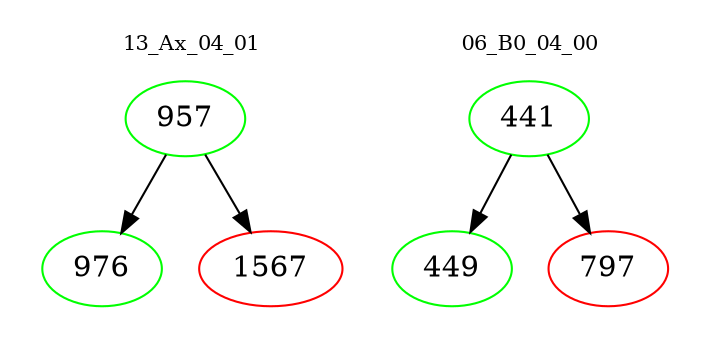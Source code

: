digraph{
subgraph cluster_0 {
color = white
label = "13_Ax_04_01";
fontsize=10;
T0_957 [label="957", color="green"]
T0_957 -> T0_976 [color="black"]
T0_976 [label="976", color="green"]
T0_957 -> T0_1567 [color="black"]
T0_1567 [label="1567", color="red"]
}
subgraph cluster_1 {
color = white
label = "06_B0_04_00";
fontsize=10;
T1_441 [label="441", color="green"]
T1_441 -> T1_449 [color="black"]
T1_449 [label="449", color="green"]
T1_441 -> T1_797 [color="black"]
T1_797 [label="797", color="red"]
}
}
